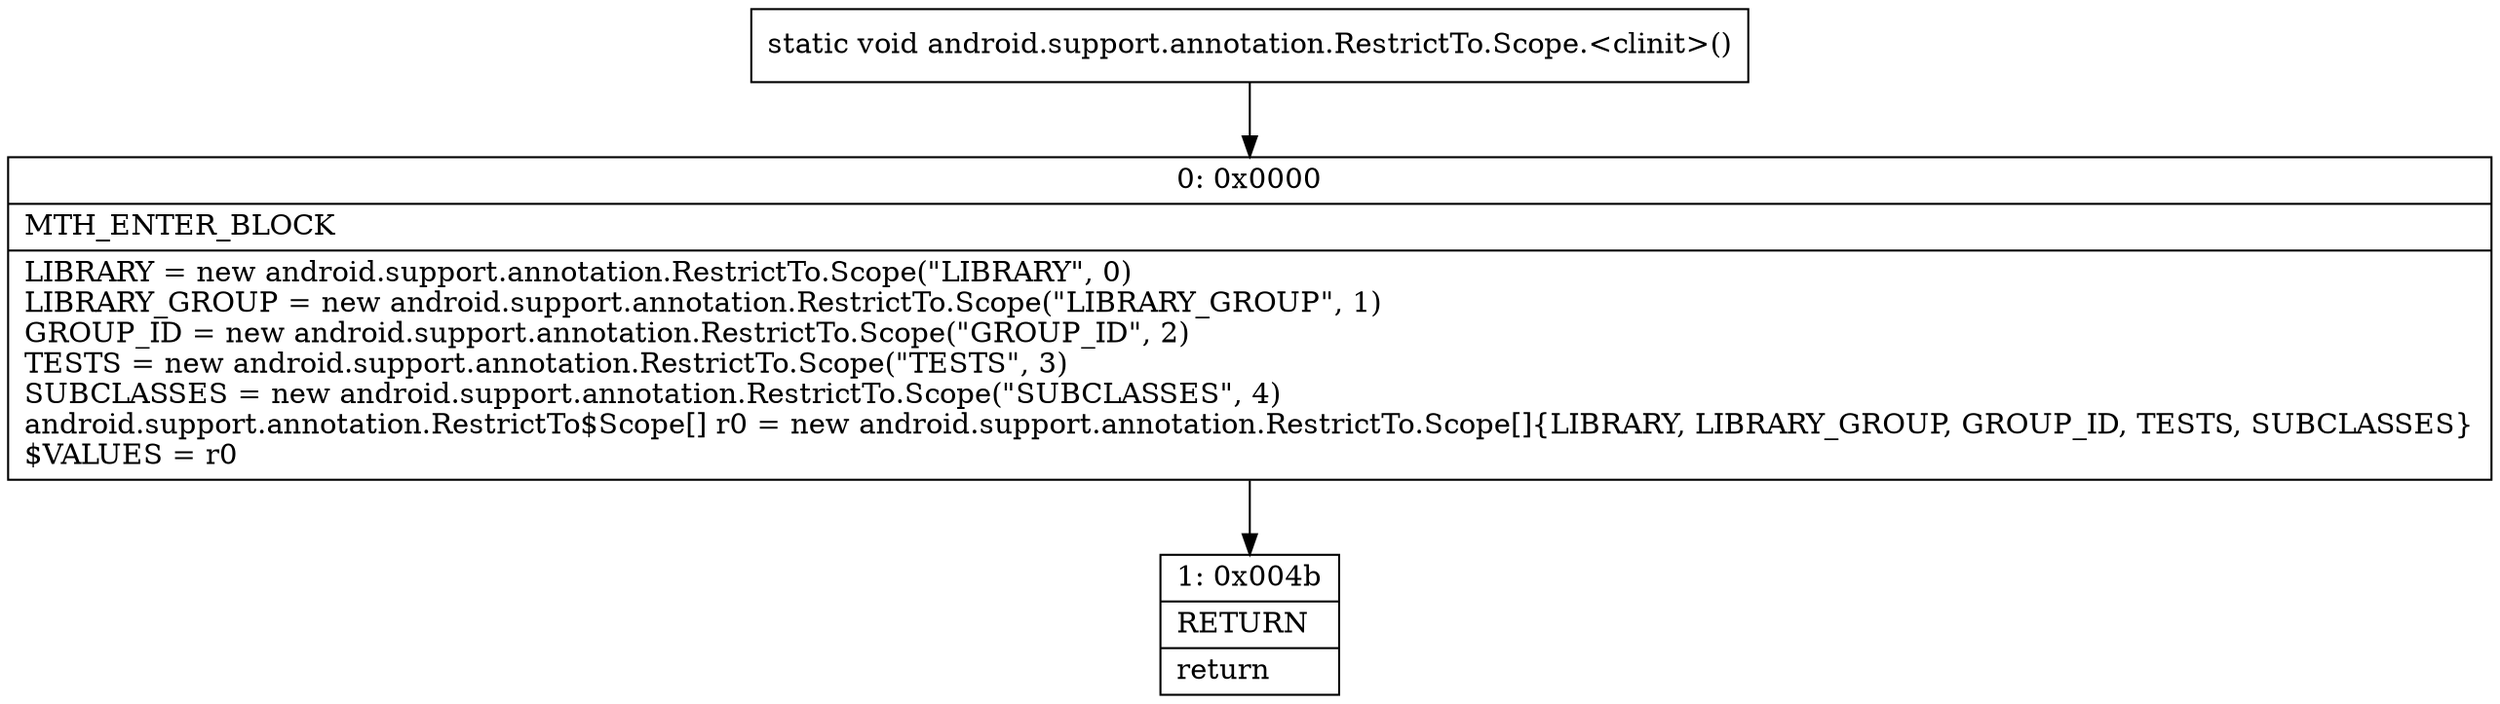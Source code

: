 digraph "CFG forandroid.support.annotation.RestrictTo.Scope.\<clinit\>()V" {
Node_0 [shape=record,label="{0\:\ 0x0000|MTH_ENTER_BLOCK\l|LIBRARY = new android.support.annotation.RestrictTo.Scope(\"LIBRARY\", 0)\lLIBRARY_GROUP = new android.support.annotation.RestrictTo.Scope(\"LIBRARY_GROUP\", 1)\lGROUP_ID = new android.support.annotation.RestrictTo.Scope(\"GROUP_ID\", 2)\lTESTS = new android.support.annotation.RestrictTo.Scope(\"TESTS\", 3)\lSUBCLASSES = new android.support.annotation.RestrictTo.Scope(\"SUBCLASSES\", 4)\landroid.support.annotation.RestrictTo$Scope[] r0 = new android.support.annotation.RestrictTo.Scope[]\{LIBRARY, LIBRARY_GROUP, GROUP_ID, TESTS, SUBCLASSES\}\l$VALUES = r0\l}"];
Node_1 [shape=record,label="{1\:\ 0x004b|RETURN\l|return\l}"];
MethodNode[shape=record,label="{static void android.support.annotation.RestrictTo.Scope.\<clinit\>() }"];
MethodNode -> Node_0;
Node_0 -> Node_1;
}

